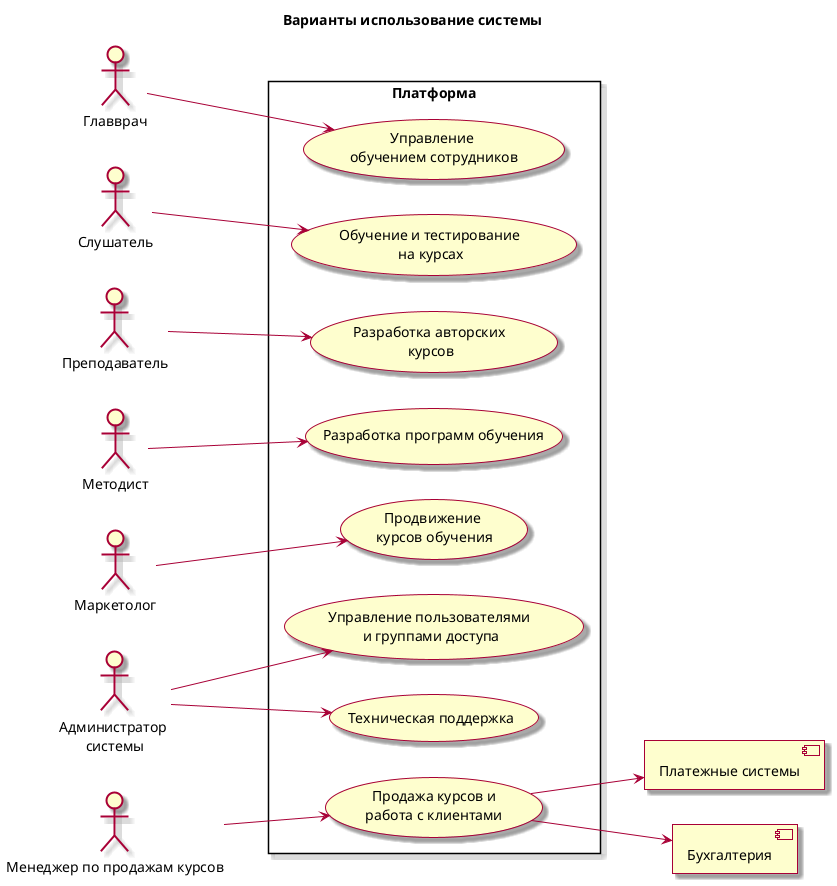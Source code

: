 @startuml
skin rose
left to right direction

title Варианты использование системы 

:Главврач: as MDOC
:Слушатель: as STUDENT
:Преподаватель: as LECTOR
:Методист: as METOD
:Маркетолог: as MARKET
:Администратор \nсистемы: as ADMIN
:Менеджер по продажам курсов: as MGR

[Платежные системы] as Payments
[Бухгалтерия] as Commercia

rectangle  :Платформа: {
usecase (Управление \nобучением сотрудников) as UC1

usecase (Обучение и тестирование \nна курсах) as UC2
usecase (Разработка авторских \nкурсов) as UC3

usecase (Разработка программ обучения) as UC4

usecase (Продвижение \nкурсов обучения) as UC5
usecase (Продажа курсов и\nработа с клиентами) as UC6

usecase (Управление пользователями \nи группами доступа) as UC7
usecase (Техническая поддержка) as UC8
}


MDOC --> UC1

STUDENT --> UC2
LECTOR --> UC3

METOD--> UC4
MARKET--> UC5

MGR --> UC6
UC6 --> Payments
UC6 --> Commercia

ADMIN --> UC7
ADMIN --> UC8

@enduml
